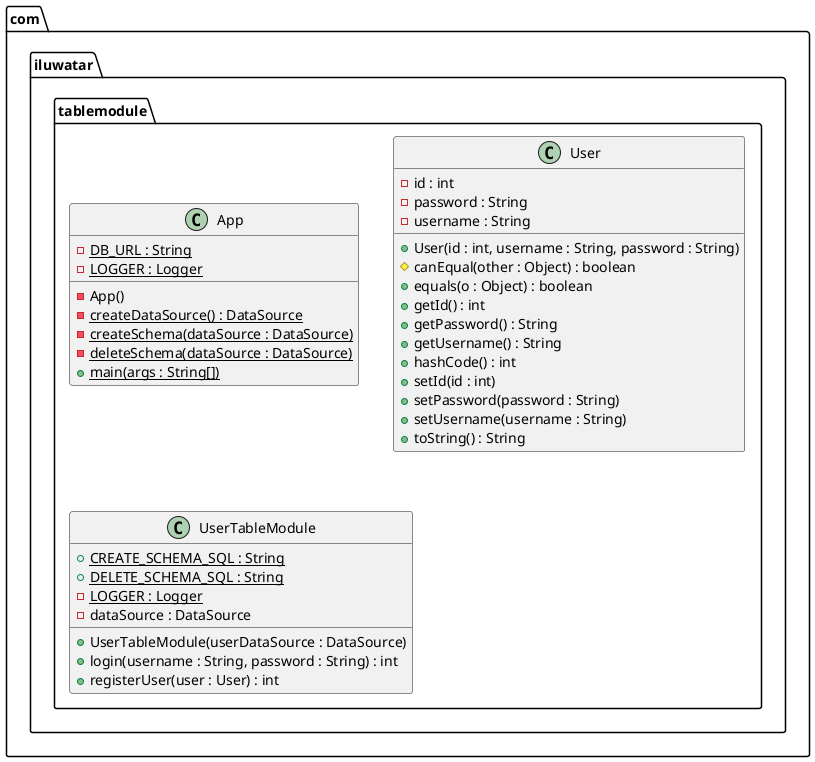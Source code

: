 @startuml
package com.iluwatar.tablemodule {
  class App {
    - DB_URL : String {static}
    - LOGGER : Logger {static}
    - App()
    - createDataSource() : DataSource {static}
    - createSchema(dataSource : DataSource) {static}
    - deleteSchema(dataSource : DataSource) {static}
    + main(args : String[]) {static}
  }
  class User {
    - id : int
    - password : String
    - username : String
    + User(id : int, username : String, password : String)
    # canEqual(other : Object) : boolean
    + equals(o : Object) : boolean
    + getId() : int
    + getPassword() : String
    + getUsername() : String
    + hashCode() : int
    + setId(id : int)
    + setPassword(password : String)
    + setUsername(username : String)
    + toString() : String
  }
  class UserTableModule {
    + CREATE_SCHEMA_SQL : String {static}
    + DELETE_SCHEMA_SQL : String {static}
    - LOGGER : Logger {static}
    - dataSource : DataSource
    + UserTableModule(userDataSource : DataSource)
    + login(username : String, password : String) : int
    + registerUser(user : User) : int
  }
}
@enduml